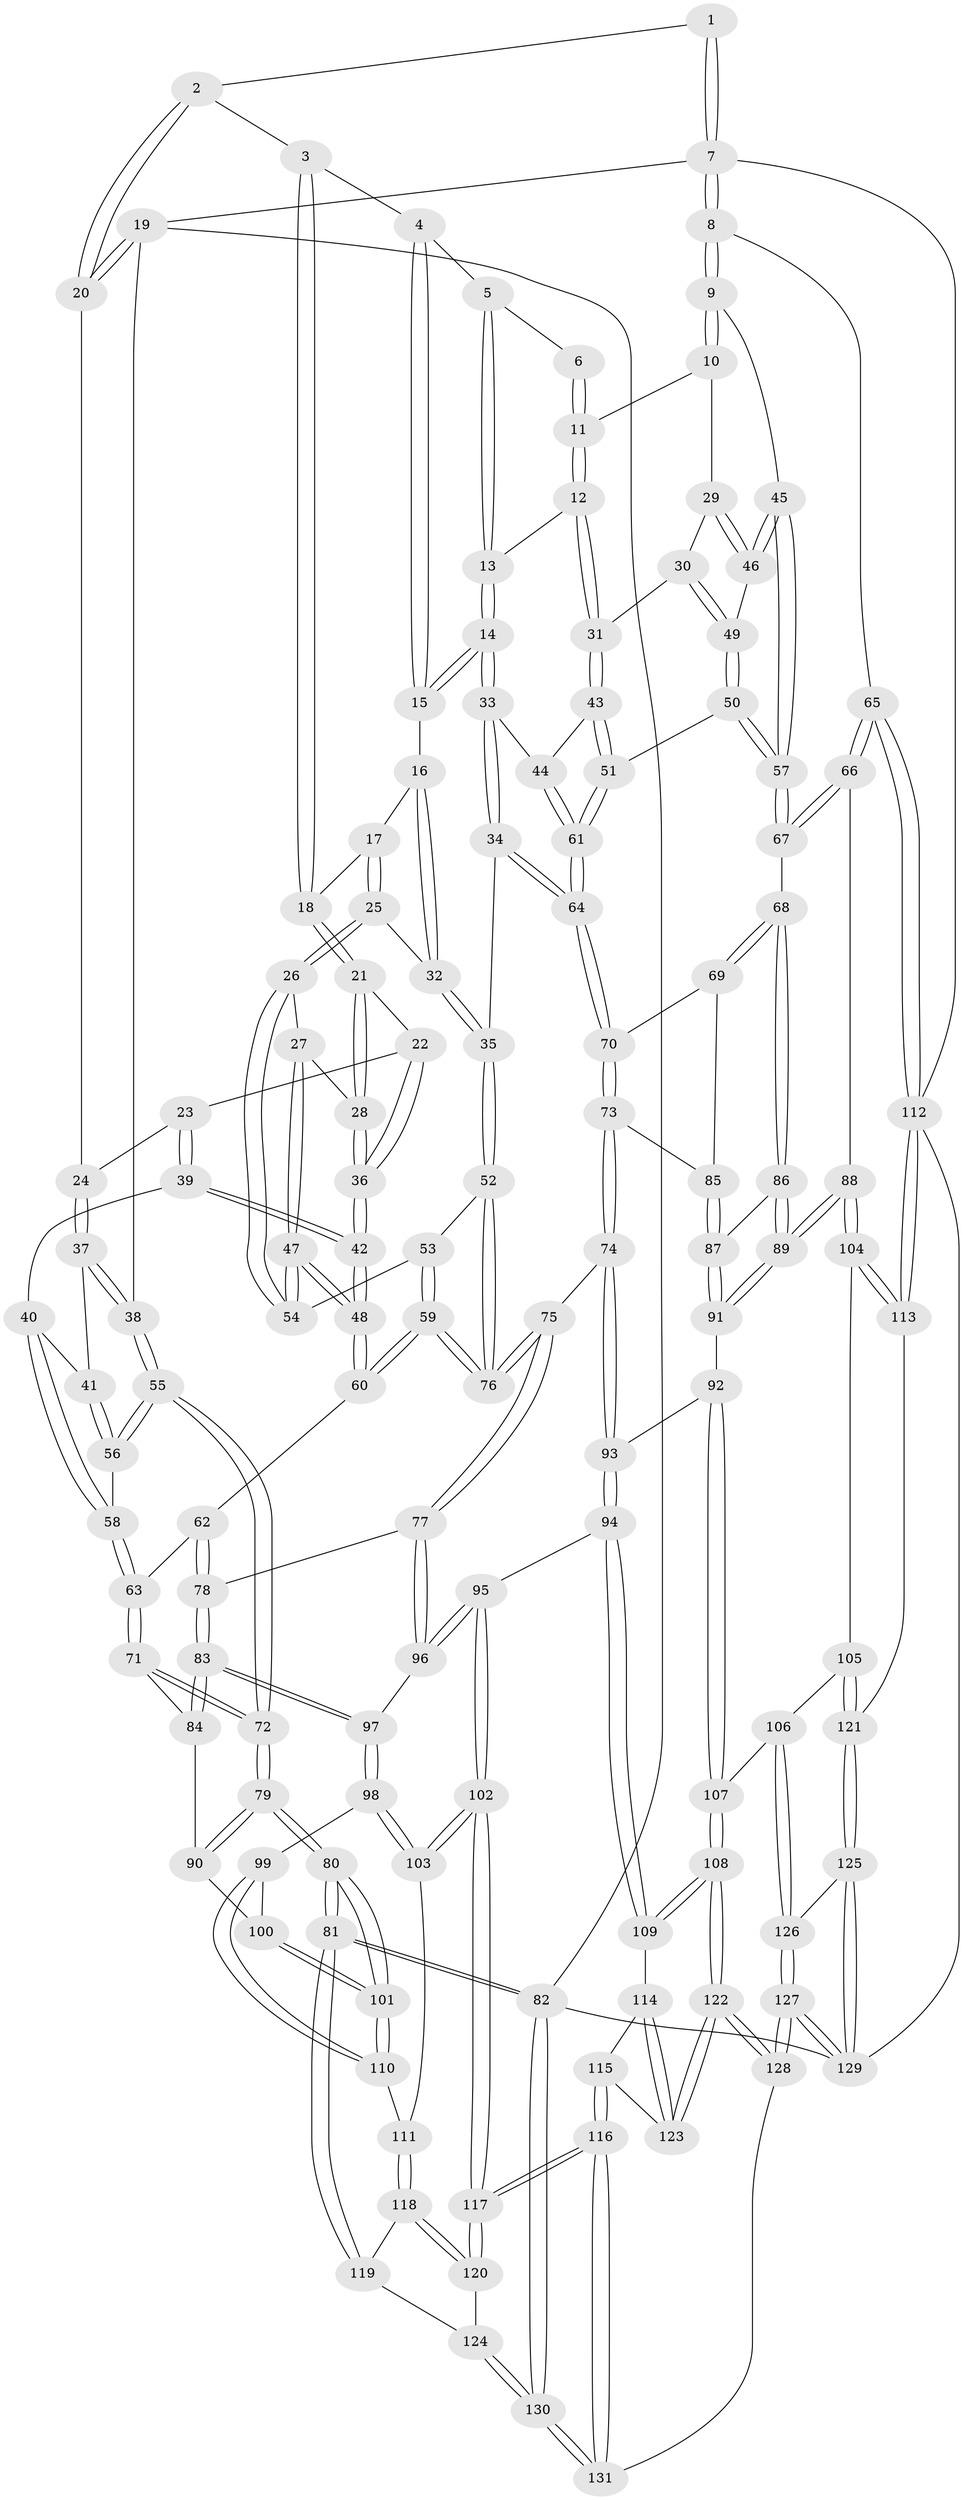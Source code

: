 // coarse degree distribution, {3: 0.13186813186813187, 4: 0.4065934065934066, 8: 0.01098901098901099, 5: 0.3516483516483517, 6: 0.0989010989010989}
// Generated by graph-tools (version 1.1) at 2025/52/02/27/25 19:52:36]
// undirected, 131 vertices, 324 edges
graph export_dot {
graph [start="1"]
  node [color=gray90,style=filled];
  1 [pos="+0.7593674092312254+0"];
  2 [pos="+0.23229033249688402+0"];
  3 [pos="+0.3950303325141075+0.010686411931725369"];
  4 [pos="+0.5123009127580138+0.05813895492317731"];
  5 [pos="+0.6192839192080732+0.012657013222957128"];
  6 [pos="+0.7588834854073246+0"];
  7 [pos="+1+0"];
  8 [pos="+1+0.20667608992852887"];
  9 [pos="+1+0.21491698393526684"];
  10 [pos="+0.8514346561932155+0.09199241249196213"];
  11 [pos="+0.8152704489937143+0.02413860038995026"];
  12 [pos="+0.6423204020115879+0.15791902781248002"];
  13 [pos="+0.6259866388053569+0.15497529766818458"];
  14 [pos="+0.5998535094076006+0.16768459791505358"];
  15 [pos="+0.5504747139795171+0.15287590052412614"];
  16 [pos="+0.49010148890609867+0.1723351047615598"];
  17 [pos="+0.4303704724466544+0.1450514731808159"];
  18 [pos="+0.4167380832349189+0.12355175265163851"];
  19 [pos="+0+0"];
  20 [pos="+0.21693934209024238+0"];
  21 [pos="+0.3226728589036278+0.1880682068003675"];
  22 [pos="+0.2770682819205922+0.1646673606690677"];
  23 [pos="+0.23864357379673487+0.1388808770563147"];
  24 [pos="+0.23613176499843835+0.1357535375762455"];
  25 [pos="+0.394755357984458+0.23650312830265954"];
  26 [pos="+0.37974274504754857+0.24587692368467665"];
  27 [pos="+0.3453216205537495+0.22005820127484976"];
  28 [pos="+0.3407746092758233+0.2165033058585272"];
  29 [pos="+0.7575923824850267+0.19632629958345804"];
  30 [pos="+0.7182495511758162+0.21677079587914558"];
  31 [pos="+0.7156170844575671+0.21694220199619774"];
  32 [pos="+0.47971531424134295+0.25051407250459135"];
  33 [pos="+0.5708682102756639+0.306159387802009"];
  34 [pos="+0.5409134784883448+0.3382690833919881"];
  35 [pos="+0.5330758639162319+0.33894588481743126"];
  36 [pos="+0.29227582177059835+0.2597862681404475"];
  37 [pos="+0.16701875619233642+0.2027597390503701"];
  38 [pos="+0+0.08504581082010979"];
  39 [pos="+0.2558207349865889+0.3173215416343086"];
  40 [pos="+0.17430564079482472+0.29328204285045567"];
  41 [pos="+0.1606909612870132+0.2552914156919593"];
  42 [pos="+0.2589628451764789+0.31984514687716514"];
  43 [pos="+0.6849847127739339+0.2876166699936773"];
  44 [pos="+0.5956399831150332+0.30339092396512335"];
  45 [pos="+0.9660009137905607+0.2547141718242322"];
  46 [pos="+0.8415875692760177+0.27079790337066056"];
  47 [pos="+0.2690957084855047+0.3306396932738754"];
  48 [pos="+0.2673103329982956+0.3311082104244172"];
  49 [pos="+0.788740517552181+0.2981449835349956"];
  50 [pos="+0.7632381167142338+0.35080454220862656"];
  51 [pos="+0.7267717893875133+0.35069536058030537"];
  52 [pos="+0.5239423501981975+0.34461223137813457"];
  53 [pos="+0.3793346087644059+0.31310016709825783"];
  54 [pos="+0.3707087747919324+0.3051370927240039"];
  55 [pos="+0+0.09139513698423182"];
  56 [pos="+0+0.2576590639136354"];
  57 [pos="+0.8575717100547873+0.448801577473449"];
  58 [pos="+0.09978034035189655+0.36419236956722895"];
  59 [pos="+0.3813587638959654+0.4417410337252152"];
  60 [pos="+0.2631812873077946+0.39013185702855857"];
  61 [pos="+0.7073522950497351+0.3703057678142496"];
  62 [pos="+0.23359834930199946+0.42394222318456737"];
  63 [pos="+0.11338942174940672+0.4406993795460903"];
  64 [pos="+0.6445969498052834+0.44612998051591035"];
  65 [pos="+1+0.6345627465728677"];
  66 [pos="+0.9707791797708665+0.5558972253662168"];
  67 [pos="+0.8577416828411867+0.4723126811446094"];
  68 [pos="+0.7517987127354975+0.5257826621069682"];
  69 [pos="+0.7396374187379694+0.5203453705707898"];
  70 [pos="+0.6463147973006569+0.45408763969055227"];
  71 [pos="+0.09085160525428677+0.476947852699219"];
  72 [pos="+0+0.49606911204091964"];
  73 [pos="+0.541730568473333+0.553490229957444"];
  74 [pos="+0.5270283134003901+0.5578623144110305"];
  75 [pos="+0.4274883062110081+0.522590637494827"];
  76 [pos="+0.42625674690231624+0.4917380582608536"];
  77 [pos="+0.41430962515066005+0.534956031376418"];
  78 [pos="+0.260701179758023+0.5026372370402192"];
  79 [pos="+0+0.6266147314454571"];
  80 [pos="+0+0.896489231765252"];
  81 [pos="+0+1"];
  82 [pos="+0+1"];
  83 [pos="+0.19979623136201016+0.5981273736962869"];
  84 [pos="+0.12159178561356729+0.5488772739916412"];
  85 [pos="+0.616135507096324+0.5933523024767856"];
  86 [pos="+0.7500274371840844+0.5550397435044042"];
  87 [pos="+0.6304554047510785+0.6147563729673836"];
  88 [pos="+0.7635466586079126+0.6987171128976575"];
  89 [pos="+0.7522365683264596+0.6810195658915204"];
  90 [pos="+0.06266699434601927+0.6200093323214522"];
  91 [pos="+0.650099011369124+0.6625569187949973"];
  92 [pos="+0.5867173935167062+0.6970297276281002"];
  93 [pos="+0.5424916860771766+0.6862773484597169"];
  94 [pos="+0.458211149925326+0.755388783010057"];
  95 [pos="+0.3988894814379956+0.7483397053410664"];
  96 [pos="+0.3689088939245536+0.6271717027610332"];
  97 [pos="+0.21271484415106084+0.623521340916642"];
  98 [pos="+0.18929418642702533+0.6983829358503588"];
  99 [pos="+0.15107191371378767+0.7171278998166095"];
  100 [pos="+0.06621271714518175+0.6317815690875719"];
  101 [pos="+0.02380088430083134+0.7859436602628065"];
  102 [pos="+0.3329170721245454+0.8140736305488807"];
  103 [pos="+0.26769517150471084+0.7767101488929027"];
  104 [pos="+0.7716906842258545+0.7327827416992959"];
  105 [pos="+0.7458178239061984+0.8033805040629679"];
  106 [pos="+0.7175898423983548+0.8336236984875236"];
  107 [pos="+0.656864855249286+0.8513664839383183"];
  108 [pos="+0.6524708416574606+0.8545407236283634"];
  109 [pos="+0.5436164384161281+0.8492453459701347"];
  110 [pos="+0.08716581327406443+0.7791130980626406"];
  111 [pos="+0.14427515451252176+0.8374376722045783"];
  112 [pos="+1+0.7150898072461522"];
  113 [pos="+1+0.7454008656180242"];
  114 [pos="+0.5244764008080579+0.8755742700977044"];
  115 [pos="+0.3562627649521462+0.919733032777839"];
  116 [pos="+0.33262588006945654+0.9176622238438794"];
  117 [pos="+0.3214867887195976+0.8991837437568815"];
  118 [pos="+0.16171020792198834+0.8765189929255125"];
  119 [pos="+0.14158585354594805+0.9069050210279233"];
  120 [pos="+0.2912931473343849+0.9035588218091809"];
  121 [pos="+0.9358269242491154+0.8887649153648244"];
  122 [pos="+0.5992858355920175+1"];
  123 [pos="+0.50258481154233+0.9752078641200724"];
  124 [pos="+0.19831100000937954+0.973015654062348"];
  125 [pos="+0.8983367309362178+0.9732152647239792"];
  126 [pos="+0.7698962610119596+0.9227662209543922"];
  127 [pos="+0.6905864453380509+1"];
  128 [pos="+0.6014959048799845+1"];
  129 [pos="+0.9297208363409726+1"];
  130 [pos="+0+1"];
  131 [pos="+0.3424461115472989+1"];
  1 -- 2;
  1 -- 7;
  1 -- 7;
  2 -- 3;
  2 -- 20;
  2 -- 20;
  3 -- 4;
  3 -- 18;
  3 -- 18;
  4 -- 5;
  4 -- 15;
  4 -- 15;
  5 -- 6;
  5 -- 13;
  5 -- 13;
  6 -- 11;
  6 -- 11;
  7 -- 8;
  7 -- 8;
  7 -- 19;
  7 -- 112;
  8 -- 9;
  8 -- 9;
  8 -- 65;
  9 -- 10;
  9 -- 10;
  9 -- 45;
  10 -- 11;
  10 -- 29;
  11 -- 12;
  11 -- 12;
  12 -- 13;
  12 -- 31;
  12 -- 31;
  13 -- 14;
  13 -- 14;
  14 -- 15;
  14 -- 15;
  14 -- 33;
  14 -- 33;
  15 -- 16;
  16 -- 17;
  16 -- 32;
  16 -- 32;
  17 -- 18;
  17 -- 25;
  17 -- 25;
  18 -- 21;
  18 -- 21;
  19 -- 20;
  19 -- 20;
  19 -- 38;
  19 -- 82;
  20 -- 24;
  21 -- 22;
  21 -- 28;
  21 -- 28;
  22 -- 23;
  22 -- 36;
  22 -- 36;
  23 -- 24;
  23 -- 39;
  23 -- 39;
  24 -- 37;
  24 -- 37;
  25 -- 26;
  25 -- 26;
  25 -- 32;
  26 -- 27;
  26 -- 54;
  26 -- 54;
  27 -- 28;
  27 -- 47;
  27 -- 47;
  28 -- 36;
  28 -- 36;
  29 -- 30;
  29 -- 46;
  29 -- 46;
  30 -- 31;
  30 -- 49;
  30 -- 49;
  31 -- 43;
  31 -- 43;
  32 -- 35;
  32 -- 35;
  33 -- 34;
  33 -- 34;
  33 -- 44;
  34 -- 35;
  34 -- 64;
  34 -- 64;
  35 -- 52;
  35 -- 52;
  36 -- 42;
  36 -- 42;
  37 -- 38;
  37 -- 38;
  37 -- 41;
  38 -- 55;
  38 -- 55;
  39 -- 40;
  39 -- 42;
  39 -- 42;
  40 -- 41;
  40 -- 58;
  40 -- 58;
  41 -- 56;
  41 -- 56;
  42 -- 48;
  42 -- 48;
  43 -- 44;
  43 -- 51;
  43 -- 51;
  44 -- 61;
  44 -- 61;
  45 -- 46;
  45 -- 46;
  45 -- 57;
  45 -- 57;
  46 -- 49;
  47 -- 48;
  47 -- 48;
  47 -- 54;
  47 -- 54;
  48 -- 60;
  48 -- 60;
  49 -- 50;
  49 -- 50;
  50 -- 51;
  50 -- 57;
  50 -- 57;
  51 -- 61;
  51 -- 61;
  52 -- 53;
  52 -- 76;
  52 -- 76;
  53 -- 54;
  53 -- 59;
  53 -- 59;
  55 -- 56;
  55 -- 56;
  55 -- 72;
  55 -- 72;
  56 -- 58;
  57 -- 67;
  57 -- 67;
  58 -- 63;
  58 -- 63;
  59 -- 60;
  59 -- 60;
  59 -- 76;
  59 -- 76;
  60 -- 62;
  61 -- 64;
  61 -- 64;
  62 -- 63;
  62 -- 78;
  62 -- 78;
  63 -- 71;
  63 -- 71;
  64 -- 70;
  64 -- 70;
  65 -- 66;
  65 -- 66;
  65 -- 112;
  65 -- 112;
  66 -- 67;
  66 -- 67;
  66 -- 88;
  67 -- 68;
  68 -- 69;
  68 -- 69;
  68 -- 86;
  68 -- 86;
  69 -- 70;
  69 -- 85;
  70 -- 73;
  70 -- 73;
  71 -- 72;
  71 -- 72;
  71 -- 84;
  72 -- 79;
  72 -- 79;
  73 -- 74;
  73 -- 74;
  73 -- 85;
  74 -- 75;
  74 -- 93;
  74 -- 93;
  75 -- 76;
  75 -- 76;
  75 -- 77;
  75 -- 77;
  77 -- 78;
  77 -- 96;
  77 -- 96;
  78 -- 83;
  78 -- 83;
  79 -- 80;
  79 -- 80;
  79 -- 90;
  79 -- 90;
  80 -- 81;
  80 -- 81;
  80 -- 101;
  80 -- 101;
  81 -- 82;
  81 -- 82;
  81 -- 119;
  81 -- 119;
  82 -- 130;
  82 -- 130;
  82 -- 129;
  83 -- 84;
  83 -- 84;
  83 -- 97;
  83 -- 97;
  84 -- 90;
  85 -- 87;
  85 -- 87;
  86 -- 87;
  86 -- 89;
  86 -- 89;
  87 -- 91;
  87 -- 91;
  88 -- 89;
  88 -- 89;
  88 -- 104;
  88 -- 104;
  89 -- 91;
  89 -- 91;
  90 -- 100;
  91 -- 92;
  92 -- 93;
  92 -- 107;
  92 -- 107;
  93 -- 94;
  93 -- 94;
  94 -- 95;
  94 -- 109;
  94 -- 109;
  95 -- 96;
  95 -- 96;
  95 -- 102;
  95 -- 102;
  96 -- 97;
  97 -- 98;
  97 -- 98;
  98 -- 99;
  98 -- 103;
  98 -- 103;
  99 -- 100;
  99 -- 110;
  99 -- 110;
  100 -- 101;
  100 -- 101;
  101 -- 110;
  101 -- 110;
  102 -- 103;
  102 -- 103;
  102 -- 117;
  102 -- 117;
  103 -- 111;
  104 -- 105;
  104 -- 113;
  104 -- 113;
  105 -- 106;
  105 -- 121;
  105 -- 121;
  106 -- 107;
  106 -- 126;
  106 -- 126;
  107 -- 108;
  107 -- 108;
  108 -- 109;
  108 -- 109;
  108 -- 122;
  108 -- 122;
  109 -- 114;
  110 -- 111;
  111 -- 118;
  111 -- 118;
  112 -- 113;
  112 -- 113;
  112 -- 129;
  113 -- 121;
  114 -- 115;
  114 -- 123;
  114 -- 123;
  115 -- 116;
  115 -- 116;
  115 -- 123;
  116 -- 117;
  116 -- 117;
  116 -- 131;
  116 -- 131;
  117 -- 120;
  117 -- 120;
  118 -- 119;
  118 -- 120;
  118 -- 120;
  119 -- 124;
  120 -- 124;
  121 -- 125;
  121 -- 125;
  122 -- 123;
  122 -- 123;
  122 -- 128;
  122 -- 128;
  124 -- 130;
  124 -- 130;
  125 -- 126;
  125 -- 129;
  125 -- 129;
  126 -- 127;
  126 -- 127;
  127 -- 128;
  127 -- 128;
  127 -- 129;
  127 -- 129;
  128 -- 131;
  130 -- 131;
  130 -- 131;
}
